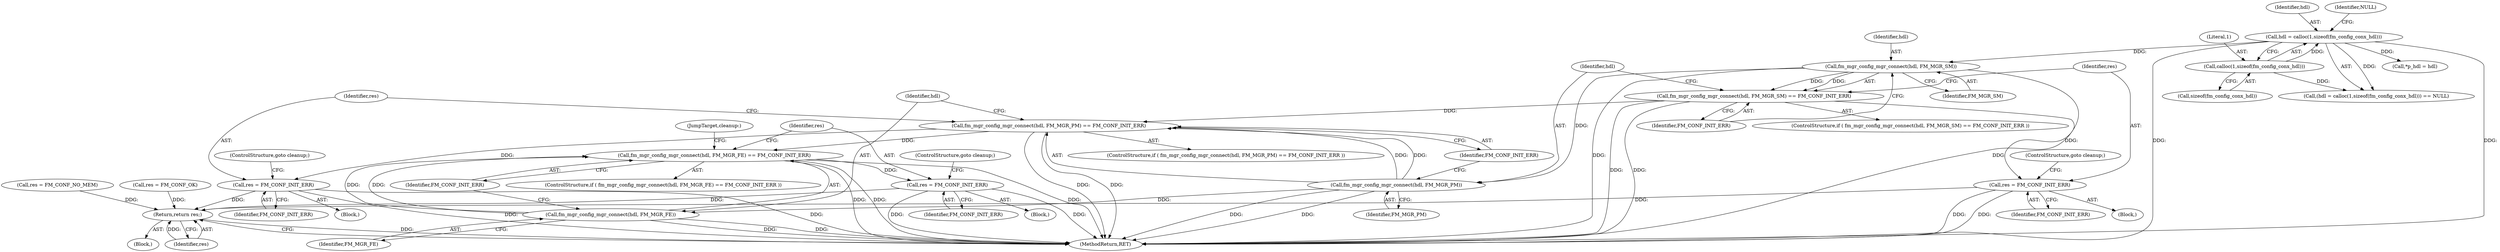 digraph "0_opa-ff_c5759e7b76f5bf844be6c6641cc1b356bbc83869_2@API" {
"1000146" [label="(Call,fm_mgr_config_mgr_connect(hdl, FM_MGR_SM))"];
"1000113" [label="(Call,hdl = calloc(1,sizeof(fm_config_conx_hdl)))"];
"1000115" [label="(Call,calloc(1,sizeof(fm_config_conx_hdl)))"];
"1000145" [label="(Call,fm_mgr_config_mgr_connect(hdl, FM_MGR_SM) == FM_CONF_INIT_ERR)"];
"1000151" [label="(Call,res = FM_CONF_INIT_ERR)"];
"1000178" [label="(Return,return res;)"];
"1000156" [label="(Call,fm_mgr_config_mgr_connect(hdl, FM_MGR_PM) == FM_CONF_INIT_ERR)"];
"1000162" [label="(Call,res = FM_CONF_INIT_ERR)"];
"1000167" [label="(Call,fm_mgr_config_mgr_connect(hdl, FM_MGR_FE) == FM_CONF_INIT_ERR)"];
"1000173" [label="(Call,res = FM_CONF_INIT_ERR)"];
"1000157" [label="(Call,fm_mgr_config_mgr_connect(hdl, FM_MGR_PM))"];
"1000168" [label="(Call,fm_mgr_config_mgr_connect(hdl, FM_MGR_FE))"];
"1000145" [label="(Call,fm_mgr_config_mgr_connect(hdl, FM_MGR_SM) == FM_CONF_INIT_ERR)"];
"1000154" [label="(ControlStructure,goto cleanup;)"];
"1000149" [label="(Identifier,FM_CONF_INIT_ERR)"];
"1000166" [label="(ControlStructure,if ( fm_mgr_config_mgr_connect(hdl, FM_MGR_FE) == FM_CONF_INIT_ERR ))"];
"1000177" [label="(JumpTarget,cleanup:)"];
"1000117" [label="(Call,sizeof(fm_config_conx_hdl))"];
"1000146" [label="(Call,fm_mgr_config_mgr_connect(hdl, FM_MGR_SM))"];
"1000121" [label="(Call,res = FM_CONF_NO_MEM)"];
"1000162" [label="(Call,res = FM_CONF_INIT_ERR)"];
"1000161" [label="(Block,)"];
"1000175" [label="(Identifier,FM_CONF_INIT_ERR)"];
"1000130" [label="(Call,*p_hdl = hdl)"];
"1000148" [label="(Identifier,FM_MGR_SM)"];
"1000168" [label="(Call,fm_mgr_config_mgr_connect(hdl, FM_MGR_FE))"];
"1000144" [label="(ControlStructure,if ( fm_mgr_config_mgr_connect(hdl, FM_MGR_SM) == FM_CONF_INIT_ERR ))"];
"1000155" [label="(ControlStructure,if ( fm_mgr_config_mgr_connect(hdl, FM_MGR_PM) == FM_CONF_INIT_ERR ))"];
"1000153" [label="(Identifier,FM_CONF_INIT_ERR)"];
"1000150" [label="(Block,)"];
"1000112" [label="(Call,(hdl = calloc(1,sizeof(fm_config_conx_hdl))) == NULL)"];
"1000151" [label="(Call,res = FM_CONF_INIT_ERR)"];
"1000163" [label="(Identifier,res)"];
"1000105" [label="(Block,)"];
"1000173" [label="(Call,res = FM_CONF_INIT_ERR)"];
"1000108" [label="(Call,res = FM_CONF_OK)"];
"1000179" [label="(Identifier,res)"];
"1000113" [label="(Call,hdl = calloc(1,sizeof(fm_config_conx_hdl)))"];
"1000171" [label="(Identifier,FM_CONF_INIT_ERR)"];
"1000172" [label="(Block,)"];
"1000158" [label="(Identifier,hdl)"];
"1000160" [label="(Identifier,FM_CONF_INIT_ERR)"];
"1000115" [label="(Call,calloc(1,sizeof(fm_config_conx_hdl)))"];
"1000114" [label="(Identifier,hdl)"];
"1000169" [label="(Identifier,hdl)"];
"1000170" [label="(Identifier,FM_MGR_FE)"];
"1000119" [label="(Identifier,NULL)"];
"1000176" [label="(ControlStructure,goto cleanup;)"];
"1000165" [label="(ControlStructure,goto cleanup;)"];
"1000159" [label="(Identifier,FM_MGR_PM)"];
"1000174" [label="(Identifier,res)"];
"1000157" [label="(Call,fm_mgr_config_mgr_connect(hdl, FM_MGR_PM))"];
"1000116" [label="(Literal,1)"];
"1000178" [label="(Return,return res;)"];
"1000167" [label="(Call,fm_mgr_config_mgr_connect(hdl, FM_MGR_FE) == FM_CONF_INIT_ERR)"];
"1000180" [label="(MethodReturn,RET)"];
"1000164" [label="(Identifier,FM_CONF_INIT_ERR)"];
"1000152" [label="(Identifier,res)"];
"1000156" [label="(Call,fm_mgr_config_mgr_connect(hdl, FM_MGR_PM) == FM_CONF_INIT_ERR)"];
"1000147" [label="(Identifier,hdl)"];
"1000146" -> "1000145"  [label="AST: "];
"1000146" -> "1000148"  [label="CFG: "];
"1000147" -> "1000146"  [label="AST: "];
"1000148" -> "1000146"  [label="AST: "];
"1000149" -> "1000146"  [label="CFG: "];
"1000146" -> "1000180"  [label="DDG: "];
"1000146" -> "1000180"  [label="DDG: "];
"1000146" -> "1000145"  [label="DDG: "];
"1000146" -> "1000145"  [label="DDG: "];
"1000113" -> "1000146"  [label="DDG: "];
"1000146" -> "1000157"  [label="DDG: "];
"1000113" -> "1000112"  [label="AST: "];
"1000113" -> "1000115"  [label="CFG: "];
"1000114" -> "1000113"  [label="AST: "];
"1000115" -> "1000113"  [label="AST: "];
"1000119" -> "1000113"  [label="CFG: "];
"1000113" -> "1000180"  [label="DDG: "];
"1000113" -> "1000180"  [label="DDG: "];
"1000113" -> "1000112"  [label="DDG: "];
"1000115" -> "1000113"  [label="DDG: "];
"1000113" -> "1000130"  [label="DDG: "];
"1000115" -> "1000117"  [label="CFG: "];
"1000116" -> "1000115"  [label="AST: "];
"1000117" -> "1000115"  [label="AST: "];
"1000115" -> "1000112"  [label="DDG: "];
"1000145" -> "1000144"  [label="AST: "];
"1000145" -> "1000149"  [label="CFG: "];
"1000149" -> "1000145"  [label="AST: "];
"1000152" -> "1000145"  [label="CFG: "];
"1000158" -> "1000145"  [label="CFG: "];
"1000145" -> "1000180"  [label="DDG: "];
"1000145" -> "1000180"  [label="DDG: "];
"1000145" -> "1000151"  [label="DDG: "];
"1000145" -> "1000156"  [label="DDG: "];
"1000151" -> "1000150"  [label="AST: "];
"1000151" -> "1000153"  [label="CFG: "];
"1000152" -> "1000151"  [label="AST: "];
"1000153" -> "1000151"  [label="AST: "];
"1000154" -> "1000151"  [label="CFG: "];
"1000151" -> "1000180"  [label="DDG: "];
"1000151" -> "1000180"  [label="DDG: "];
"1000151" -> "1000178"  [label="DDG: "];
"1000178" -> "1000105"  [label="AST: "];
"1000178" -> "1000179"  [label="CFG: "];
"1000179" -> "1000178"  [label="AST: "];
"1000180" -> "1000178"  [label="CFG: "];
"1000178" -> "1000180"  [label="DDG: "];
"1000179" -> "1000178"  [label="DDG: "];
"1000121" -> "1000178"  [label="DDG: "];
"1000162" -> "1000178"  [label="DDG: "];
"1000173" -> "1000178"  [label="DDG: "];
"1000108" -> "1000178"  [label="DDG: "];
"1000156" -> "1000155"  [label="AST: "];
"1000156" -> "1000160"  [label="CFG: "];
"1000157" -> "1000156"  [label="AST: "];
"1000160" -> "1000156"  [label="AST: "];
"1000163" -> "1000156"  [label="CFG: "];
"1000169" -> "1000156"  [label="CFG: "];
"1000156" -> "1000180"  [label="DDG: "];
"1000156" -> "1000180"  [label="DDG: "];
"1000157" -> "1000156"  [label="DDG: "];
"1000157" -> "1000156"  [label="DDG: "];
"1000156" -> "1000162"  [label="DDG: "];
"1000156" -> "1000167"  [label="DDG: "];
"1000162" -> "1000161"  [label="AST: "];
"1000162" -> "1000164"  [label="CFG: "];
"1000163" -> "1000162"  [label="AST: "];
"1000164" -> "1000162"  [label="AST: "];
"1000165" -> "1000162"  [label="CFG: "];
"1000162" -> "1000180"  [label="DDG: "];
"1000162" -> "1000180"  [label="DDG: "];
"1000167" -> "1000166"  [label="AST: "];
"1000167" -> "1000171"  [label="CFG: "];
"1000168" -> "1000167"  [label="AST: "];
"1000171" -> "1000167"  [label="AST: "];
"1000174" -> "1000167"  [label="CFG: "];
"1000177" -> "1000167"  [label="CFG: "];
"1000167" -> "1000180"  [label="DDG: "];
"1000167" -> "1000180"  [label="DDG: "];
"1000167" -> "1000180"  [label="DDG: "];
"1000168" -> "1000167"  [label="DDG: "];
"1000168" -> "1000167"  [label="DDG: "];
"1000167" -> "1000173"  [label="DDG: "];
"1000173" -> "1000172"  [label="AST: "];
"1000173" -> "1000175"  [label="CFG: "];
"1000174" -> "1000173"  [label="AST: "];
"1000175" -> "1000173"  [label="AST: "];
"1000176" -> "1000173"  [label="CFG: "];
"1000173" -> "1000180"  [label="DDG: "];
"1000173" -> "1000180"  [label="DDG: "];
"1000157" -> "1000159"  [label="CFG: "];
"1000158" -> "1000157"  [label="AST: "];
"1000159" -> "1000157"  [label="AST: "];
"1000160" -> "1000157"  [label="CFG: "];
"1000157" -> "1000180"  [label="DDG: "];
"1000157" -> "1000180"  [label="DDG: "];
"1000157" -> "1000168"  [label="DDG: "];
"1000168" -> "1000170"  [label="CFG: "];
"1000169" -> "1000168"  [label="AST: "];
"1000170" -> "1000168"  [label="AST: "];
"1000171" -> "1000168"  [label="CFG: "];
"1000168" -> "1000180"  [label="DDG: "];
"1000168" -> "1000180"  [label="DDG: "];
}
